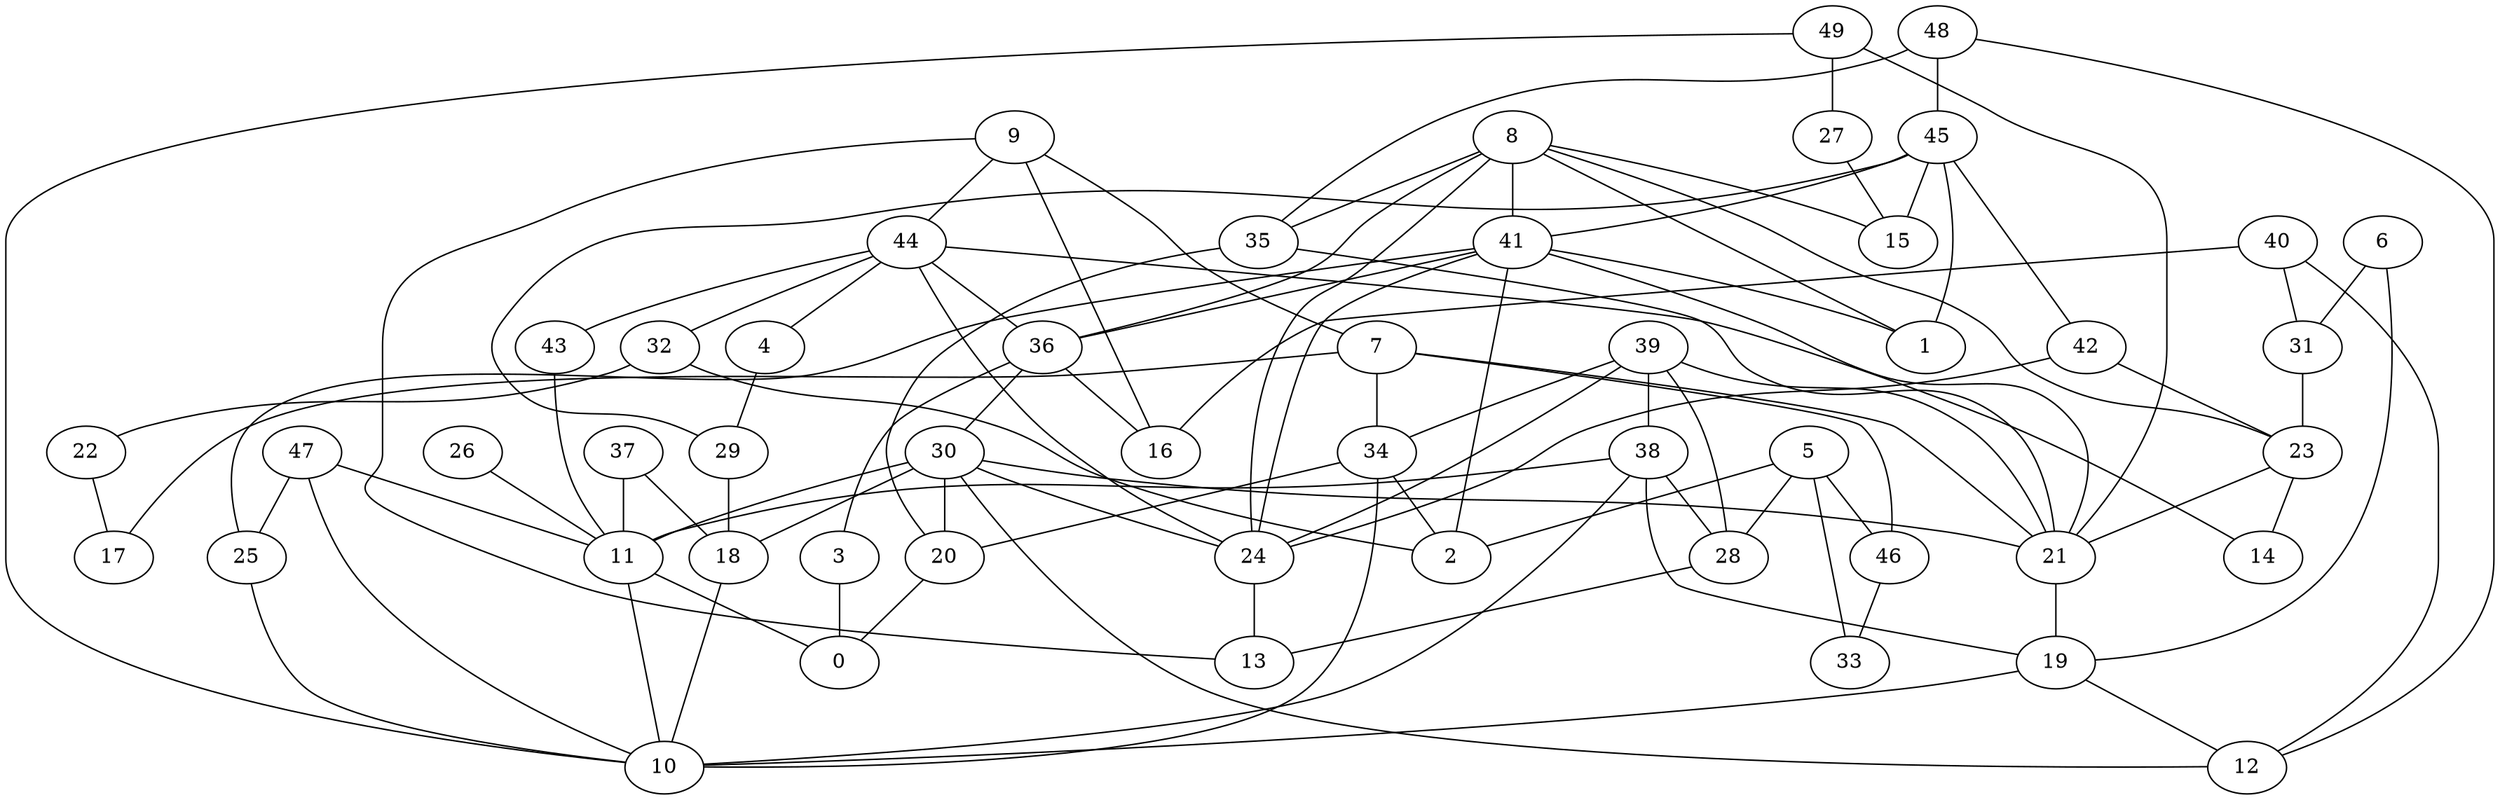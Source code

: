 digraph GG_graph {

subgraph G_graph {
edge [color = black]
"20" -> "0" [dir = none]
"48" -> "35" [dir = none]
"9" -> "16" [dir = none]
"9" -> "13" [dir = none]
"22" -> "17" [dir = none]
"27" -> "15" [dir = none]
"19" -> "12" [dir = none]
"40" -> "31" [dir = none]
"40" -> "12" [dir = none]
"47" -> "25" [dir = none]
"26" -> "11" [dir = none]
"32" -> "22" [dir = none]
"32" -> "2" [dir = none]
"36" -> "3" [dir = none]
"36" -> "30" [dir = none]
"41" -> "2" [dir = none]
"41" -> "1" [dir = none]
"41" -> "25" [dir = none]
"41" -> "24" [dir = none]
"49" -> "27" [dir = none]
"42" -> "23" [dir = none]
"21" -> "19" [dir = none]
"24" -> "13" [dir = none]
"44" -> "14" [dir = none]
"44" -> "43" [dir = none]
"44" -> "4" [dir = none]
"44" -> "24" [dir = none]
"25" -> "10" [dir = none]
"11" -> "10" [dir = none]
"39" -> "34" [dir = none]
"39" -> "38" [dir = none]
"39" -> "21" [dir = none]
"8" -> "35" [dir = none]
"8" -> "15" [dir = none]
"8" -> "36" [dir = none]
"37" -> "18" [dir = none]
"7" -> "21" [dir = none]
"46" -> "33" [dir = none]
"6" -> "19" [dir = none]
"30" -> "18" [dir = none]
"30" -> "21" [dir = none]
"30" -> "24" [dir = none]
"45" -> "29" [dir = none]
"45" -> "42" [dir = none]
"45" -> "41" [dir = none]
"3" -> "0" [dir = none]
"5" -> "28" [dir = none]
"5" -> "46" [dir = none]
"5" -> "2" [dir = none]
"41" -> "36" [dir = none]
"5" -> "33" [dir = none]
"39" -> "28" [dir = none]
"41" -> "21" [dir = none]
"9" -> "44" [dir = none]
"9" -> "7" [dir = none]
"8" -> "1" [dir = none]
"4" -> "29" [dir = none]
"38" -> "10" [dir = none]
"37" -> "11" [dir = none]
"45" -> "1" [dir = none]
"30" -> "12" [dir = none]
"38" -> "28" [dir = none]
"43" -> "11" [dir = none]
"23" -> "14" [dir = none]
"40" -> "16" [dir = none]
"36" -> "16" [dir = none]
"34" -> "20" [dir = none]
"8" -> "41" [dir = none]
"11" -> "0" [dir = none]
"34" -> "10" [dir = none]
"23" -> "21" [dir = none]
"47" -> "10" [dir = none]
"8" -> "23" [dir = none]
"35" -> "21" [dir = none]
"6" -> "31" [dir = none]
"49" -> "21" [dir = none]
"7" -> "17" [dir = none]
"38" -> "11" [dir = none]
"48" -> "12" [dir = none]
"49" -> "10" [dir = none]
"7" -> "46" [dir = none]
"44" -> "32" [dir = none]
"47" -> "11" [dir = none]
"34" -> "2" [dir = none]
"31" -> "23" [dir = none]
"42" -> "24" [dir = none]
"30" -> "20" [dir = none]
"8" -> "24" [dir = none]
"29" -> "18" [dir = none]
"28" -> "13" [dir = none]
"38" -> "19" [dir = none]
"19" -> "10" [dir = none]
"48" -> "45" [dir = none]
"18" -> "10" [dir = none]
"7" -> "34" [dir = none]
"39" -> "24" [dir = none]
"44" -> "36" [dir = none]
"45" -> "15" [dir = none]
"35" -> "20" [dir = none]
"30" -> "11" [dir = none]
}

}
